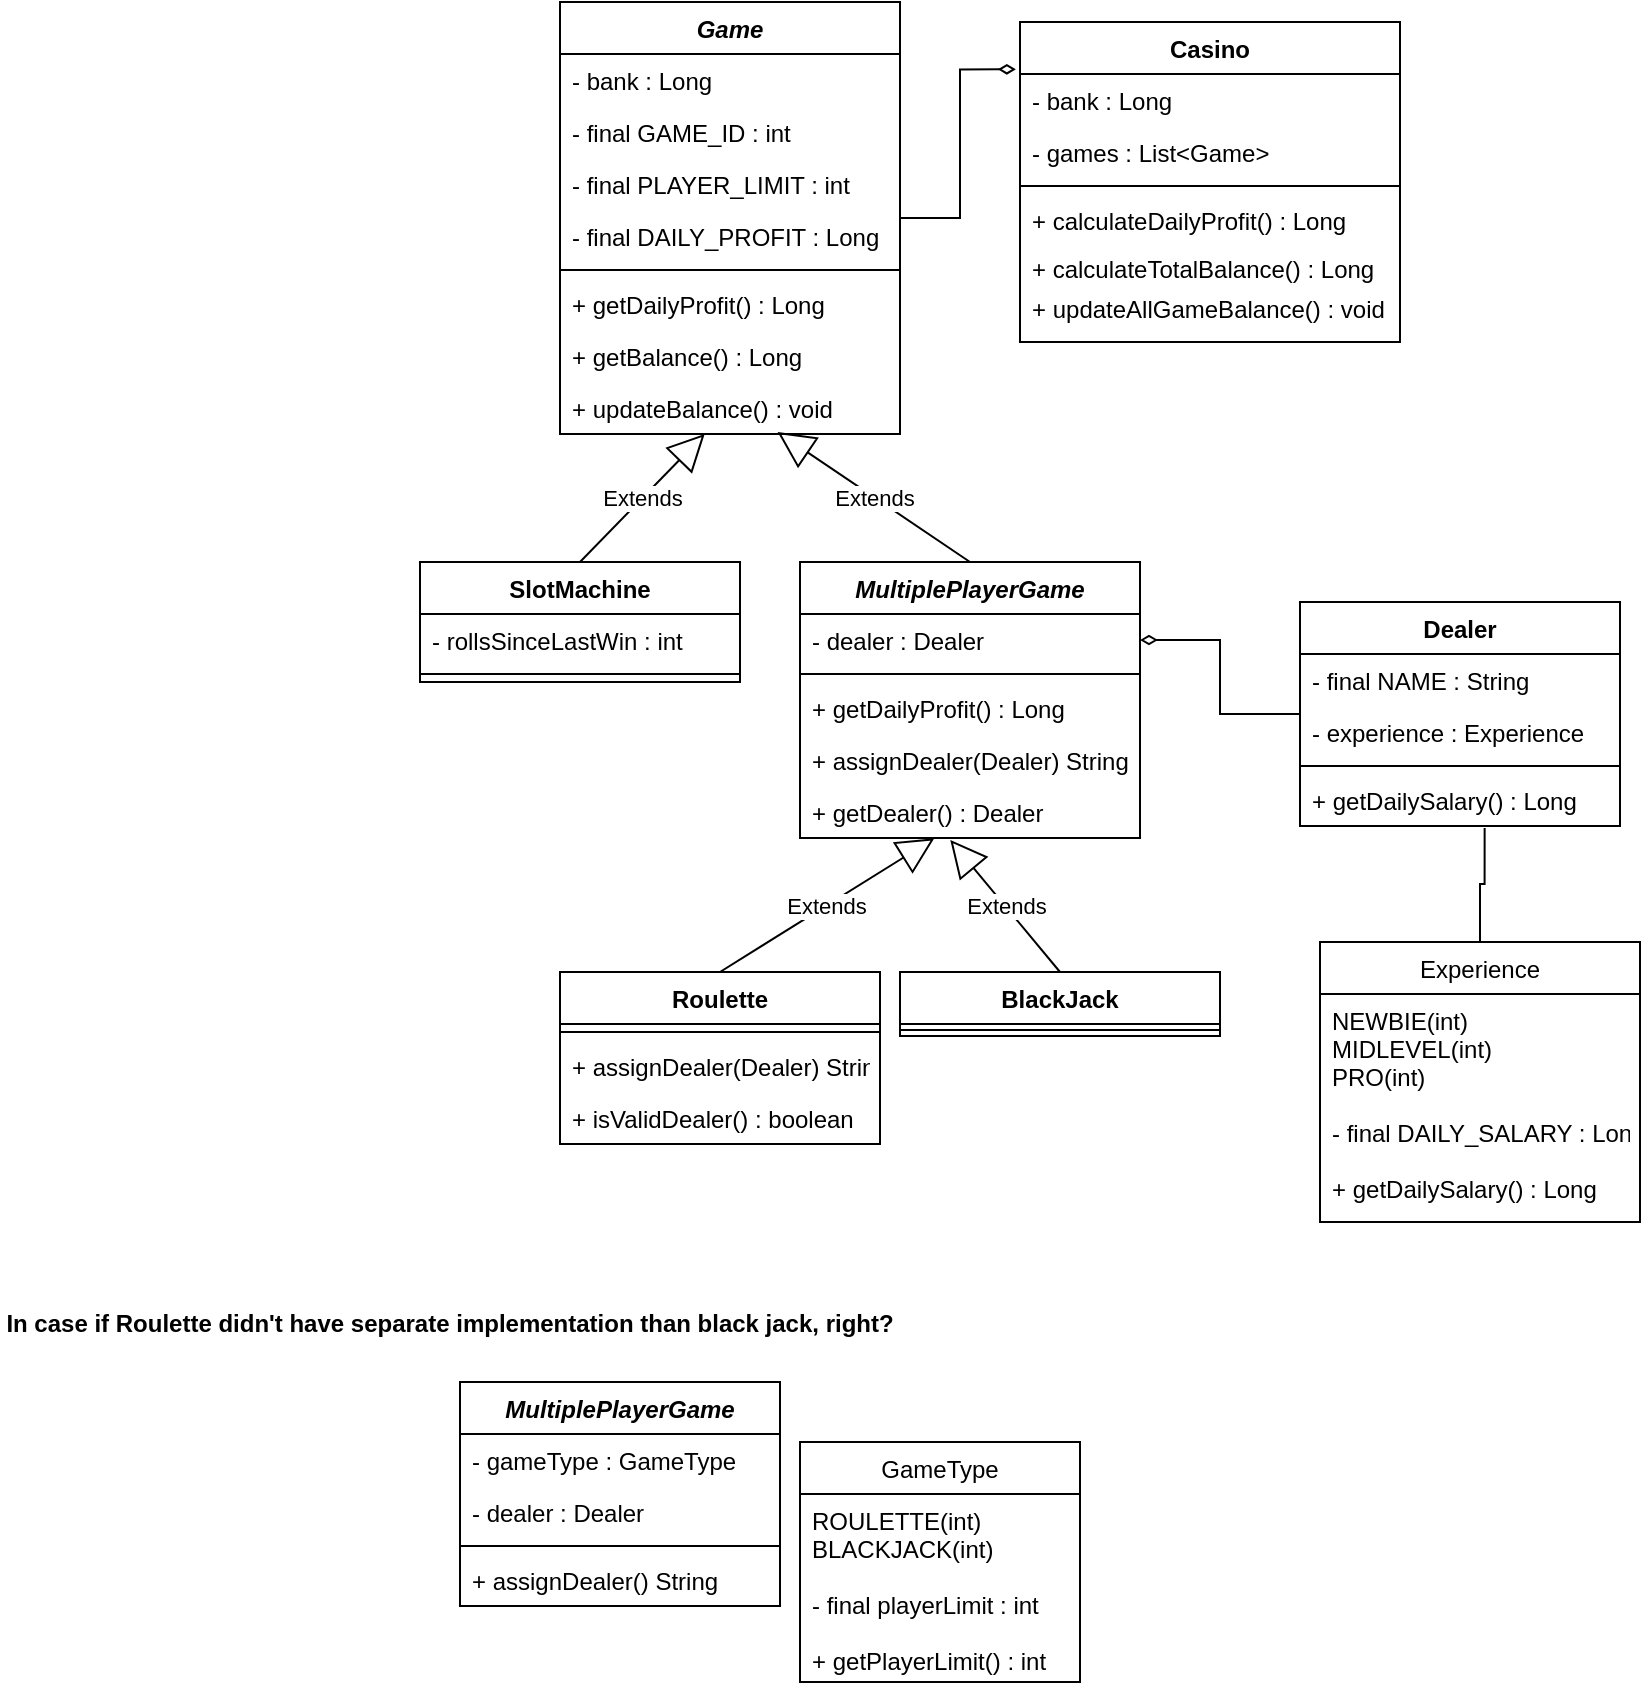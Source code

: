<mxfile version="16.4.3" type="device"><diagram id="XyPQmvrelqgivC2hi63G" name="Page-1"><mxGraphModel dx="2282" dy="635" grid="1" gridSize="10" guides="1" tooltips="1" connect="1" arrows="1" fold="1" page="1" pageScale="1" pageWidth="827" pageHeight="1169" math="0" shadow="0"><root><mxCell id="0"/><mxCell id="1" parent="0"/><mxCell id="OJh5SrHgQgWGU7aNPzNM-1" value="Casino" style="swimlane;fontStyle=1;align=center;verticalAlign=top;childLayout=stackLayout;horizontal=1;startSize=26;horizontalStack=0;resizeParent=1;resizeParentMax=0;resizeLast=0;collapsible=1;marginBottom=0;" vertex="1" parent="1"><mxGeometry x="70" y="80" width="190" height="160" as="geometry"/></mxCell><mxCell id="OJh5SrHgQgWGU7aNPzNM-2" value="- bank : Long " style="text;strokeColor=none;fillColor=none;align=left;verticalAlign=top;spacingLeft=4;spacingRight=4;overflow=hidden;rotatable=0;points=[[0,0.5],[1,0.5]];portConstraint=eastwest;" vertex="1" parent="OJh5SrHgQgWGU7aNPzNM-1"><mxGeometry y="26" width="190" height="26" as="geometry"/></mxCell><mxCell id="OJh5SrHgQgWGU7aNPzNM-5" value="- games : List&lt;Game&gt;" style="text;strokeColor=none;fillColor=none;align=left;verticalAlign=top;spacingLeft=4;spacingRight=4;overflow=hidden;rotatable=0;points=[[0,0.5],[1,0.5]];portConstraint=eastwest;" vertex="1" parent="OJh5SrHgQgWGU7aNPzNM-1"><mxGeometry y="52" width="190" height="26" as="geometry"/></mxCell><mxCell id="OJh5SrHgQgWGU7aNPzNM-3" value="" style="line;strokeWidth=1;fillColor=none;align=left;verticalAlign=middle;spacingTop=-1;spacingLeft=3;spacingRight=3;rotatable=0;labelPosition=right;points=[];portConstraint=eastwest;" vertex="1" parent="OJh5SrHgQgWGU7aNPzNM-1"><mxGeometry y="78" width="190" height="8" as="geometry"/></mxCell><mxCell id="OJh5SrHgQgWGU7aNPzNM-50" value="+ calculateDailyProfit() : Long" style="text;strokeColor=none;fillColor=none;align=left;verticalAlign=top;spacingLeft=4;spacingRight=4;overflow=hidden;rotatable=0;points=[[0,0.5],[1,0.5]];portConstraint=eastwest;" vertex="1" parent="OJh5SrHgQgWGU7aNPzNM-1"><mxGeometry y="86" width="190" height="24" as="geometry"/></mxCell><mxCell id="OJh5SrHgQgWGU7aNPzNM-65" value="+ calculateTotalBalance() : Long" style="text;strokeColor=none;fillColor=none;align=left;verticalAlign=top;spacingLeft=4;spacingRight=4;overflow=hidden;rotatable=0;points=[[0,0.5],[1,0.5]];portConstraint=eastwest;" vertex="1" parent="OJh5SrHgQgWGU7aNPzNM-1"><mxGeometry y="110" width="190" height="20" as="geometry"/></mxCell><mxCell id="OJh5SrHgQgWGU7aNPzNM-68" value="+ updateAllGameBalance() : void" style="text;strokeColor=none;fillColor=none;align=left;verticalAlign=top;spacingLeft=4;spacingRight=4;overflow=hidden;rotatable=0;points=[[0,0.5],[1,0.5]];portConstraint=eastwest;" vertex="1" parent="OJh5SrHgQgWGU7aNPzNM-1"><mxGeometry y="130" width="190" height="30" as="geometry"/></mxCell><mxCell id="OJh5SrHgQgWGU7aNPzNM-57" style="edgeStyle=orthogonalEdgeStyle;rounded=0;orthogonalLoop=1;jettySize=auto;html=1;entryX=-0.011;entryY=0.148;entryDx=0;entryDy=0;entryPerimeter=0;endArrow=diamondThin;endFill=0;" edge="1" parent="1" source="OJh5SrHgQgWGU7aNPzNM-6" target="OJh5SrHgQgWGU7aNPzNM-1"><mxGeometry relative="1" as="geometry"/></mxCell><mxCell id="OJh5SrHgQgWGU7aNPzNM-6" value="Game" style="swimlane;fontStyle=3;align=center;verticalAlign=top;childLayout=stackLayout;horizontal=1;startSize=26;horizontalStack=0;resizeParent=1;resizeParentMax=0;resizeLast=0;collapsible=1;marginBottom=0;" vertex="1" parent="1"><mxGeometry x="-160" y="70" width="170" height="216" as="geometry"/></mxCell><mxCell id="OJh5SrHgQgWGU7aNPzNM-7" value="- bank : Long" style="text;strokeColor=none;fillColor=none;align=left;verticalAlign=top;spacingLeft=4;spacingRight=4;overflow=hidden;rotatable=0;points=[[0,0.5],[1,0.5]];portConstraint=eastwest;" vertex="1" parent="OJh5SrHgQgWGU7aNPzNM-6"><mxGeometry y="26" width="170" height="26" as="geometry"/></mxCell><mxCell id="OJh5SrHgQgWGU7aNPzNM-8" value="- final GAME_ID : int" style="text;strokeColor=none;fillColor=none;align=left;verticalAlign=top;spacingLeft=4;spacingRight=4;overflow=hidden;rotatable=0;points=[[0,0.5],[1,0.5]];portConstraint=eastwest;" vertex="1" parent="OJh5SrHgQgWGU7aNPzNM-6"><mxGeometry y="52" width="170" height="26" as="geometry"/></mxCell><mxCell id="OJh5SrHgQgWGU7aNPzNM-11" value="- final PLAYER_LIMIT : int" style="text;strokeColor=none;fillColor=none;align=left;verticalAlign=top;spacingLeft=4;spacingRight=4;overflow=hidden;rotatable=0;points=[[0,0.5],[1,0.5]];portConstraint=eastwest;" vertex="1" parent="OJh5SrHgQgWGU7aNPzNM-6"><mxGeometry y="78" width="170" height="26" as="geometry"/></mxCell><mxCell id="OJh5SrHgQgWGU7aNPzNM-49" value="- final DAILY_PROFIT : Long" style="text;strokeColor=none;fillColor=none;align=left;verticalAlign=top;spacingLeft=4;spacingRight=4;overflow=hidden;rotatable=0;points=[[0,0.5],[1,0.5]];portConstraint=eastwest;" vertex="1" parent="OJh5SrHgQgWGU7aNPzNM-6"><mxGeometry y="104" width="170" height="26" as="geometry"/></mxCell><mxCell id="OJh5SrHgQgWGU7aNPzNM-9" value="" style="line;strokeWidth=1;fillColor=none;align=left;verticalAlign=middle;spacingTop=-1;spacingLeft=3;spacingRight=3;rotatable=0;labelPosition=right;points=[];portConstraint=eastwest;" vertex="1" parent="OJh5SrHgQgWGU7aNPzNM-6"><mxGeometry y="130" width="170" height="8" as="geometry"/></mxCell><mxCell id="OJh5SrHgQgWGU7aNPzNM-51" value="+ getDailyProfit() : Long" style="text;strokeColor=none;fillColor=none;align=left;verticalAlign=top;spacingLeft=4;spacingRight=4;overflow=hidden;rotatable=0;points=[[0,0.5],[1,0.5]];portConstraint=eastwest;" vertex="1" parent="OJh5SrHgQgWGU7aNPzNM-6"><mxGeometry y="138" width="170" height="26" as="geometry"/></mxCell><mxCell id="OJh5SrHgQgWGU7aNPzNM-66" value="+ getBalance() : Long" style="text;strokeColor=none;fillColor=none;align=left;verticalAlign=top;spacingLeft=4;spacingRight=4;overflow=hidden;rotatable=0;points=[[0,0.5],[1,0.5]];portConstraint=eastwest;" vertex="1" parent="OJh5SrHgQgWGU7aNPzNM-6"><mxGeometry y="164" width="170" height="26" as="geometry"/></mxCell><mxCell id="OJh5SrHgQgWGU7aNPzNM-67" value="+ updateBalance() : void" style="text;strokeColor=none;fillColor=none;align=left;verticalAlign=top;spacingLeft=4;spacingRight=4;overflow=hidden;rotatable=0;points=[[0,0.5],[1,0.5]];portConstraint=eastwest;" vertex="1" parent="OJh5SrHgQgWGU7aNPzNM-6"><mxGeometry y="190" width="170" height="26" as="geometry"/></mxCell><mxCell id="OJh5SrHgQgWGU7aNPzNM-12" value="SlotMachine" style="swimlane;fontStyle=1;align=center;verticalAlign=top;childLayout=stackLayout;horizontal=1;startSize=26;horizontalStack=0;resizeParent=1;resizeParentMax=0;resizeLast=0;collapsible=1;marginBottom=0;" vertex="1" parent="1"><mxGeometry x="-230" y="350" width="160" height="60" as="geometry"/></mxCell><mxCell id="OJh5SrHgQgWGU7aNPzNM-13" value="- rollsSinceLastWin : int" style="text;strokeColor=none;fillColor=none;align=left;verticalAlign=top;spacingLeft=4;spacingRight=4;overflow=hidden;rotatable=0;points=[[0,0.5],[1,0.5]];portConstraint=eastwest;" vertex="1" parent="OJh5SrHgQgWGU7aNPzNM-12"><mxGeometry y="26" width="160" height="26" as="geometry"/></mxCell><mxCell id="OJh5SrHgQgWGU7aNPzNM-14" value="" style="line;strokeWidth=1;fillColor=none;align=left;verticalAlign=middle;spacingTop=-1;spacingLeft=3;spacingRight=3;rotatable=0;labelPosition=right;points=[];portConstraint=eastwest;" vertex="1" parent="OJh5SrHgQgWGU7aNPzNM-12"><mxGeometry y="52" width="160" height="8" as="geometry"/></mxCell><mxCell id="OJh5SrHgQgWGU7aNPzNM-16" value="MultiplePlayerGame" style="swimlane;fontStyle=3;align=center;verticalAlign=top;childLayout=stackLayout;horizontal=1;startSize=26;horizontalStack=0;resizeParent=1;resizeParentMax=0;resizeLast=0;collapsible=1;marginBottom=0;" vertex="1" parent="1"><mxGeometry x="-40" y="350" width="170" height="138" as="geometry"/></mxCell><mxCell id="OJh5SrHgQgWGU7aNPzNM-54" value="- dealer : Dealer" style="text;strokeColor=none;fillColor=none;align=left;verticalAlign=top;spacingLeft=4;spacingRight=4;overflow=hidden;rotatable=0;points=[[0,0.5],[1,0.5]];portConstraint=eastwest;" vertex="1" parent="OJh5SrHgQgWGU7aNPzNM-16"><mxGeometry y="26" width="170" height="26" as="geometry"/></mxCell><mxCell id="OJh5SrHgQgWGU7aNPzNM-18" value="" style="line;strokeWidth=1;fillColor=none;align=left;verticalAlign=middle;spacingTop=-1;spacingLeft=3;spacingRight=3;rotatable=0;labelPosition=right;points=[];portConstraint=eastwest;" vertex="1" parent="OJh5SrHgQgWGU7aNPzNM-16"><mxGeometry y="52" width="170" height="8" as="geometry"/></mxCell><mxCell id="OJh5SrHgQgWGU7aNPzNM-69" value="+ getDailyProfit() : Long" style="text;strokeColor=none;fillColor=none;align=left;verticalAlign=top;spacingLeft=4;spacingRight=4;overflow=hidden;rotatable=0;points=[[0,0.5],[1,0.5]];portConstraint=eastwest;" vertex="1" parent="OJh5SrHgQgWGU7aNPzNM-16"><mxGeometry y="60" width="170" height="26" as="geometry"/></mxCell><mxCell id="OJh5SrHgQgWGU7aNPzNM-53" value="+ assignDealer(Dealer) String" style="text;strokeColor=none;fillColor=none;align=left;verticalAlign=top;spacingLeft=4;spacingRight=4;overflow=hidden;rotatable=0;points=[[0,0.5],[1,0.5]];portConstraint=eastwest;" vertex="1" parent="OJh5SrHgQgWGU7aNPzNM-16"><mxGeometry y="86" width="170" height="26" as="geometry"/></mxCell><mxCell id="OJh5SrHgQgWGU7aNPzNM-56" value="+ getDealer() : Dealer" style="text;strokeColor=none;fillColor=none;align=left;verticalAlign=top;spacingLeft=4;spacingRight=4;overflow=hidden;rotatable=0;points=[[0,0.5],[1,0.5]];portConstraint=eastwest;" vertex="1" parent="OJh5SrHgQgWGU7aNPzNM-16"><mxGeometry y="112" width="170" height="26" as="geometry"/></mxCell><mxCell id="OJh5SrHgQgWGU7aNPzNM-20" value="GameType" style="swimlane;fontStyle=0;childLayout=stackLayout;horizontal=1;startSize=26;fillColor=none;horizontalStack=0;resizeParent=1;resizeParentMax=0;resizeLast=0;collapsible=1;marginBottom=0;" vertex="1" parent="1"><mxGeometry x="-40" y="790" width="140" height="120" as="geometry"/></mxCell><mxCell id="OJh5SrHgQgWGU7aNPzNM-23" value="ROULETTE(int)&#10;BLACKJACK(int)&#10;&#10;- final playerLimit : int&#10;&#10;+ getPlayerLimit() : int&#10;" style="text;strokeColor=none;fillColor=none;align=left;verticalAlign=top;spacingLeft=4;spacingRight=4;overflow=hidden;rotatable=0;points=[[0,0.5],[1,0.5]];portConstraint=eastwest;" vertex="1" parent="OJh5SrHgQgWGU7aNPzNM-20"><mxGeometry y="26" width="140" height="94" as="geometry"/></mxCell><mxCell id="OJh5SrHgQgWGU7aNPzNM-28" value="MultiplePlayerGame" style="swimlane;fontStyle=3;align=center;verticalAlign=top;childLayout=stackLayout;horizontal=1;startSize=26;horizontalStack=0;resizeParent=1;resizeParentMax=0;resizeLast=0;collapsible=1;marginBottom=0;" vertex="1" parent="1"><mxGeometry x="-210" y="760" width="160" height="112" as="geometry"/></mxCell><mxCell id="OJh5SrHgQgWGU7aNPzNM-29" value="- gameType : GameType" style="text;strokeColor=none;fillColor=none;align=left;verticalAlign=top;spacingLeft=4;spacingRight=4;overflow=hidden;rotatable=0;points=[[0,0.5],[1,0.5]];portConstraint=eastwest;" vertex="1" parent="OJh5SrHgQgWGU7aNPzNM-28"><mxGeometry y="26" width="160" height="26" as="geometry"/></mxCell><mxCell id="OJh5SrHgQgWGU7aNPzNM-40" value="- dealer : Dealer" style="text;strokeColor=none;fillColor=none;align=left;verticalAlign=top;spacingLeft=4;spacingRight=4;overflow=hidden;rotatable=0;points=[[0,0.5],[1,0.5]];portConstraint=eastwest;" vertex="1" parent="OJh5SrHgQgWGU7aNPzNM-28"><mxGeometry y="52" width="160" height="26" as="geometry"/></mxCell><mxCell id="OJh5SrHgQgWGU7aNPzNM-30" value="" style="line;strokeWidth=1;fillColor=none;align=left;verticalAlign=middle;spacingTop=-1;spacingLeft=3;spacingRight=3;rotatable=0;labelPosition=right;points=[];portConstraint=eastwest;" vertex="1" parent="OJh5SrHgQgWGU7aNPzNM-28"><mxGeometry y="78" width="160" height="8" as="geometry"/></mxCell><mxCell id="OJh5SrHgQgWGU7aNPzNM-47" value="+ assignDealer() String" style="text;strokeColor=none;fillColor=none;align=left;verticalAlign=top;spacingLeft=4;spacingRight=4;overflow=hidden;rotatable=0;points=[[0,0.5],[1,0.5]];portConstraint=eastwest;" vertex="1" parent="OJh5SrHgQgWGU7aNPzNM-28"><mxGeometry y="86" width="160" height="26" as="geometry"/></mxCell><mxCell id="OJh5SrHgQgWGU7aNPzNM-32" value="Roulette&#10;" style="swimlane;fontStyle=1;align=center;verticalAlign=top;childLayout=stackLayout;horizontal=1;startSize=26;horizontalStack=0;resizeParent=1;resizeParentMax=0;resizeLast=0;collapsible=1;marginBottom=0;" vertex="1" parent="1"><mxGeometry x="-160" y="555" width="160" height="86" as="geometry"/></mxCell><mxCell id="OJh5SrHgQgWGU7aNPzNM-34" value="" style="line;strokeWidth=1;fillColor=none;align=left;verticalAlign=middle;spacingTop=-1;spacingLeft=3;spacingRight=3;rotatable=0;labelPosition=right;points=[];portConstraint=eastwest;" vertex="1" parent="OJh5SrHgQgWGU7aNPzNM-32"><mxGeometry y="26" width="160" height="8" as="geometry"/></mxCell><mxCell id="OJh5SrHgQgWGU7aNPzNM-70" value="+ assignDealer(Dealer) String" style="text;strokeColor=none;fillColor=none;align=left;verticalAlign=top;spacingLeft=4;spacingRight=4;overflow=hidden;rotatable=0;points=[[0,0.5],[1,0.5]];portConstraint=eastwest;" vertex="1" parent="OJh5SrHgQgWGU7aNPzNM-32"><mxGeometry y="34" width="160" height="26" as="geometry"/></mxCell><mxCell id="OJh5SrHgQgWGU7aNPzNM-48" value="+ isValidDealer() : boolean" style="text;strokeColor=none;fillColor=none;align=left;verticalAlign=top;spacingLeft=4;spacingRight=4;overflow=hidden;rotatable=0;points=[[0,0.5],[1,0.5]];portConstraint=eastwest;" vertex="1" parent="OJh5SrHgQgWGU7aNPzNM-32"><mxGeometry y="60" width="160" height="26" as="geometry"/></mxCell><mxCell id="OJh5SrHgQgWGU7aNPzNM-36" value="BlackJack" style="swimlane;fontStyle=1;align=center;verticalAlign=top;childLayout=stackLayout;horizontal=1;startSize=26;horizontalStack=0;resizeParent=1;resizeParentMax=0;resizeLast=0;collapsible=1;marginBottom=0;" vertex="1" parent="1"><mxGeometry x="10" y="555" width="160" height="32" as="geometry"/></mxCell><mxCell id="OJh5SrHgQgWGU7aNPzNM-38" value="" style="line;strokeWidth=1;fillColor=none;align=left;verticalAlign=middle;spacingTop=-1;spacingLeft=3;spacingRight=3;rotatable=0;labelPosition=right;points=[];portConstraint=eastwest;" vertex="1" parent="OJh5SrHgQgWGU7aNPzNM-36"><mxGeometry y="26" width="160" height="6" as="geometry"/></mxCell><mxCell id="OJh5SrHgQgWGU7aNPzNM-63" style="edgeStyle=orthogonalEdgeStyle;rounded=0;orthogonalLoop=1;jettySize=auto;html=1;entryX=1;entryY=0.5;entryDx=0;entryDy=0;endArrow=diamondThin;endFill=0;" edge="1" parent="1" source="OJh5SrHgQgWGU7aNPzNM-41" target="OJh5SrHgQgWGU7aNPzNM-54"><mxGeometry relative="1" as="geometry"/></mxCell><mxCell id="OJh5SrHgQgWGU7aNPzNM-41" value="Dealer" style="swimlane;fontStyle=1;align=center;verticalAlign=top;childLayout=stackLayout;horizontal=1;startSize=26;horizontalStack=0;resizeParent=1;resizeParentMax=0;resizeLast=0;collapsible=1;marginBottom=0;" vertex="1" parent="1"><mxGeometry x="210" y="370" width="160" height="112" as="geometry"/></mxCell><mxCell id="OJh5SrHgQgWGU7aNPzNM-42" value="- final NAME : String" style="text;strokeColor=none;fillColor=none;align=left;verticalAlign=top;spacingLeft=4;spacingRight=4;overflow=hidden;rotatable=0;points=[[0,0.5],[1,0.5]];portConstraint=eastwest;" vertex="1" parent="OJh5SrHgQgWGU7aNPzNM-41"><mxGeometry y="26" width="160" height="26" as="geometry"/></mxCell><mxCell id="OJh5SrHgQgWGU7aNPzNM-44" value="- experience : Experience" style="text;strokeColor=none;fillColor=none;align=left;verticalAlign=top;spacingLeft=4;spacingRight=4;overflow=hidden;rotatable=0;points=[[0,0.5],[1,0.5]];portConstraint=eastwest;" vertex="1" parent="OJh5SrHgQgWGU7aNPzNM-41"><mxGeometry y="52" width="160" height="26" as="geometry"/></mxCell><mxCell id="OJh5SrHgQgWGU7aNPzNM-43" value="" style="line;strokeWidth=1;fillColor=none;align=left;verticalAlign=middle;spacingTop=-1;spacingLeft=3;spacingRight=3;rotatable=0;labelPosition=right;points=[];portConstraint=eastwest;" vertex="1" parent="OJh5SrHgQgWGU7aNPzNM-41"><mxGeometry y="78" width="160" height="8" as="geometry"/></mxCell><mxCell id="OJh5SrHgQgWGU7aNPzNM-52" value="+ getDailySalary() : Long" style="text;strokeColor=none;fillColor=none;align=left;verticalAlign=top;spacingLeft=4;spacingRight=4;overflow=hidden;rotatable=0;points=[[0,0.5],[1,0.5]];portConstraint=eastwest;" vertex="1" parent="OJh5SrHgQgWGU7aNPzNM-41"><mxGeometry y="86" width="160" height="26" as="geometry"/></mxCell><mxCell id="OJh5SrHgQgWGU7aNPzNM-55" value="In case if Roulette didn't have separate implementation than black jack, right?" style="text;align=center;fontStyle=1;verticalAlign=middle;spacingLeft=3;spacingRight=3;strokeColor=none;rotatable=0;points=[[0,0.5],[1,0.5]];portConstraint=eastwest;" vertex="1" parent="1"><mxGeometry x="-440" y="710" width="450" height="40" as="geometry"/></mxCell><mxCell id="OJh5SrHgQgWGU7aNPzNM-64" style="edgeStyle=orthogonalEdgeStyle;rounded=0;orthogonalLoop=1;jettySize=auto;html=1;entryX=0.577;entryY=1.038;entryDx=0;entryDy=0;entryPerimeter=0;endArrow=none;endFill=0;" edge="1" parent="1" source="OJh5SrHgQgWGU7aNPzNM-45" target="OJh5SrHgQgWGU7aNPzNM-52"><mxGeometry relative="1" as="geometry"/></mxCell><mxCell id="OJh5SrHgQgWGU7aNPzNM-45" value="Experience" style="swimlane;fontStyle=0;childLayout=stackLayout;horizontal=1;startSize=26;fillColor=none;horizontalStack=0;resizeParent=1;resizeParentMax=0;resizeLast=0;collapsible=1;marginBottom=0;" vertex="1" parent="1"><mxGeometry x="220" y="540" width="160" height="140" as="geometry"/></mxCell><mxCell id="OJh5SrHgQgWGU7aNPzNM-46" value="NEWBIE(int)&#10;MIDLEVEL(int)&#10;PRO(int)&#10;&#10;- final DAILY_SALARY : Long&#10;&#10;+ getDailySalary() : Long" style="text;strokeColor=none;fillColor=none;align=left;verticalAlign=top;spacingLeft=4;spacingRight=4;overflow=hidden;rotatable=0;points=[[0,0.5],[1,0.5]];portConstraint=eastwest;" vertex="1" parent="OJh5SrHgQgWGU7aNPzNM-45"><mxGeometry y="26" width="160" height="114" as="geometry"/></mxCell><mxCell id="OJh5SrHgQgWGU7aNPzNM-58" value="Extends" style="endArrow=block;endSize=16;endFill=0;html=1;rounded=0;exitX=0.5;exitY=0;exitDx=0;exitDy=0;entryX=0.395;entryY=1.006;entryDx=0;entryDy=0;entryPerimeter=0;" edge="1" parent="1" source="OJh5SrHgQgWGU7aNPzNM-32" target="OJh5SrHgQgWGU7aNPzNM-56"><mxGeometry width="160" relative="1" as="geometry"><mxPoint x="-160" y="520" as="sourcePoint"/><mxPoint y="520" as="targetPoint"/></mxGeometry></mxCell><mxCell id="OJh5SrHgQgWGU7aNPzNM-60" value="Extends" style="endArrow=block;endSize=16;endFill=0;html=1;rounded=0;exitX=0.5;exitY=0;exitDx=0;exitDy=0;entryX=0.442;entryY=1.038;entryDx=0;entryDy=0;entryPerimeter=0;" edge="1" parent="1" source="OJh5SrHgQgWGU7aNPzNM-36" target="OJh5SrHgQgWGU7aNPzNM-56"><mxGeometry width="160" relative="1" as="geometry"><mxPoint x="-120" y="565" as="sourcePoint"/><mxPoint x="33.2" y="472.156" as="targetPoint"/></mxGeometry></mxCell><mxCell id="OJh5SrHgQgWGU7aNPzNM-61" value="Extends" style="endArrow=block;endSize=16;endFill=0;html=1;rounded=0;exitX=0.5;exitY=0;exitDx=0;exitDy=0;" edge="1" parent="1" source="OJh5SrHgQgWGU7aNPzNM-12" target="OJh5SrHgQgWGU7aNPzNM-67"><mxGeometry width="160" relative="1" as="geometry"><mxPoint x="-110" y="575" as="sourcePoint"/><mxPoint x="-100" y="290" as="targetPoint"/></mxGeometry></mxCell><mxCell id="OJh5SrHgQgWGU7aNPzNM-62" value="Extends" style="endArrow=block;endSize=16;endFill=0;html=1;rounded=0;exitX=0.5;exitY=0;exitDx=0;exitDy=0;entryX=0.64;entryY=0.962;entryDx=0;entryDy=0;entryPerimeter=0;" edge="1" parent="1" source="OJh5SrHgQgWGU7aNPzNM-16" target="OJh5SrHgQgWGU7aNPzNM-67"><mxGeometry width="160" relative="1" as="geometry"><mxPoint x="-100" y="585" as="sourcePoint"/><mxPoint x="53.2" y="492.156" as="targetPoint"/></mxGeometry></mxCell></root></mxGraphModel></diagram></mxfile>